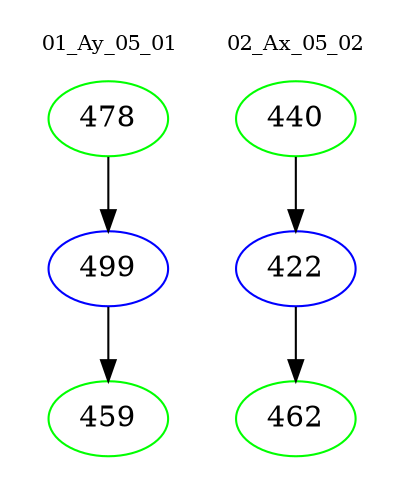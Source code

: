 digraph{
subgraph cluster_0 {
color = white
label = "01_Ay_05_01";
fontsize=10;
T0_478 [label="478", color="green"]
T0_478 -> T0_499 [color="black"]
T0_499 [label="499", color="blue"]
T0_499 -> T0_459 [color="black"]
T0_459 [label="459", color="green"]
}
subgraph cluster_1 {
color = white
label = "02_Ax_05_02";
fontsize=10;
T1_440 [label="440", color="green"]
T1_440 -> T1_422 [color="black"]
T1_422 [label="422", color="blue"]
T1_422 -> T1_462 [color="black"]
T1_462 [label="462", color="green"]
}
}
